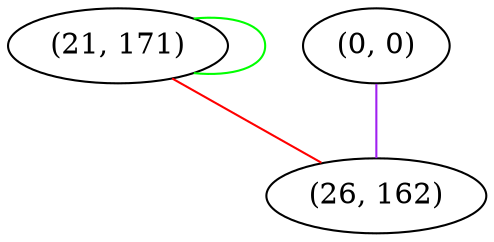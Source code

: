 graph "" {
"(21, 171)";
"(0, 0)";
"(26, 162)";
"(21, 171)" -- "(21, 171)"  [color=green, key=0, weight=2];
"(21, 171)" -- "(26, 162)"  [color=red, key=0, weight=1];
"(0, 0)" -- "(26, 162)"  [color=purple, key=0, weight=4];
}

